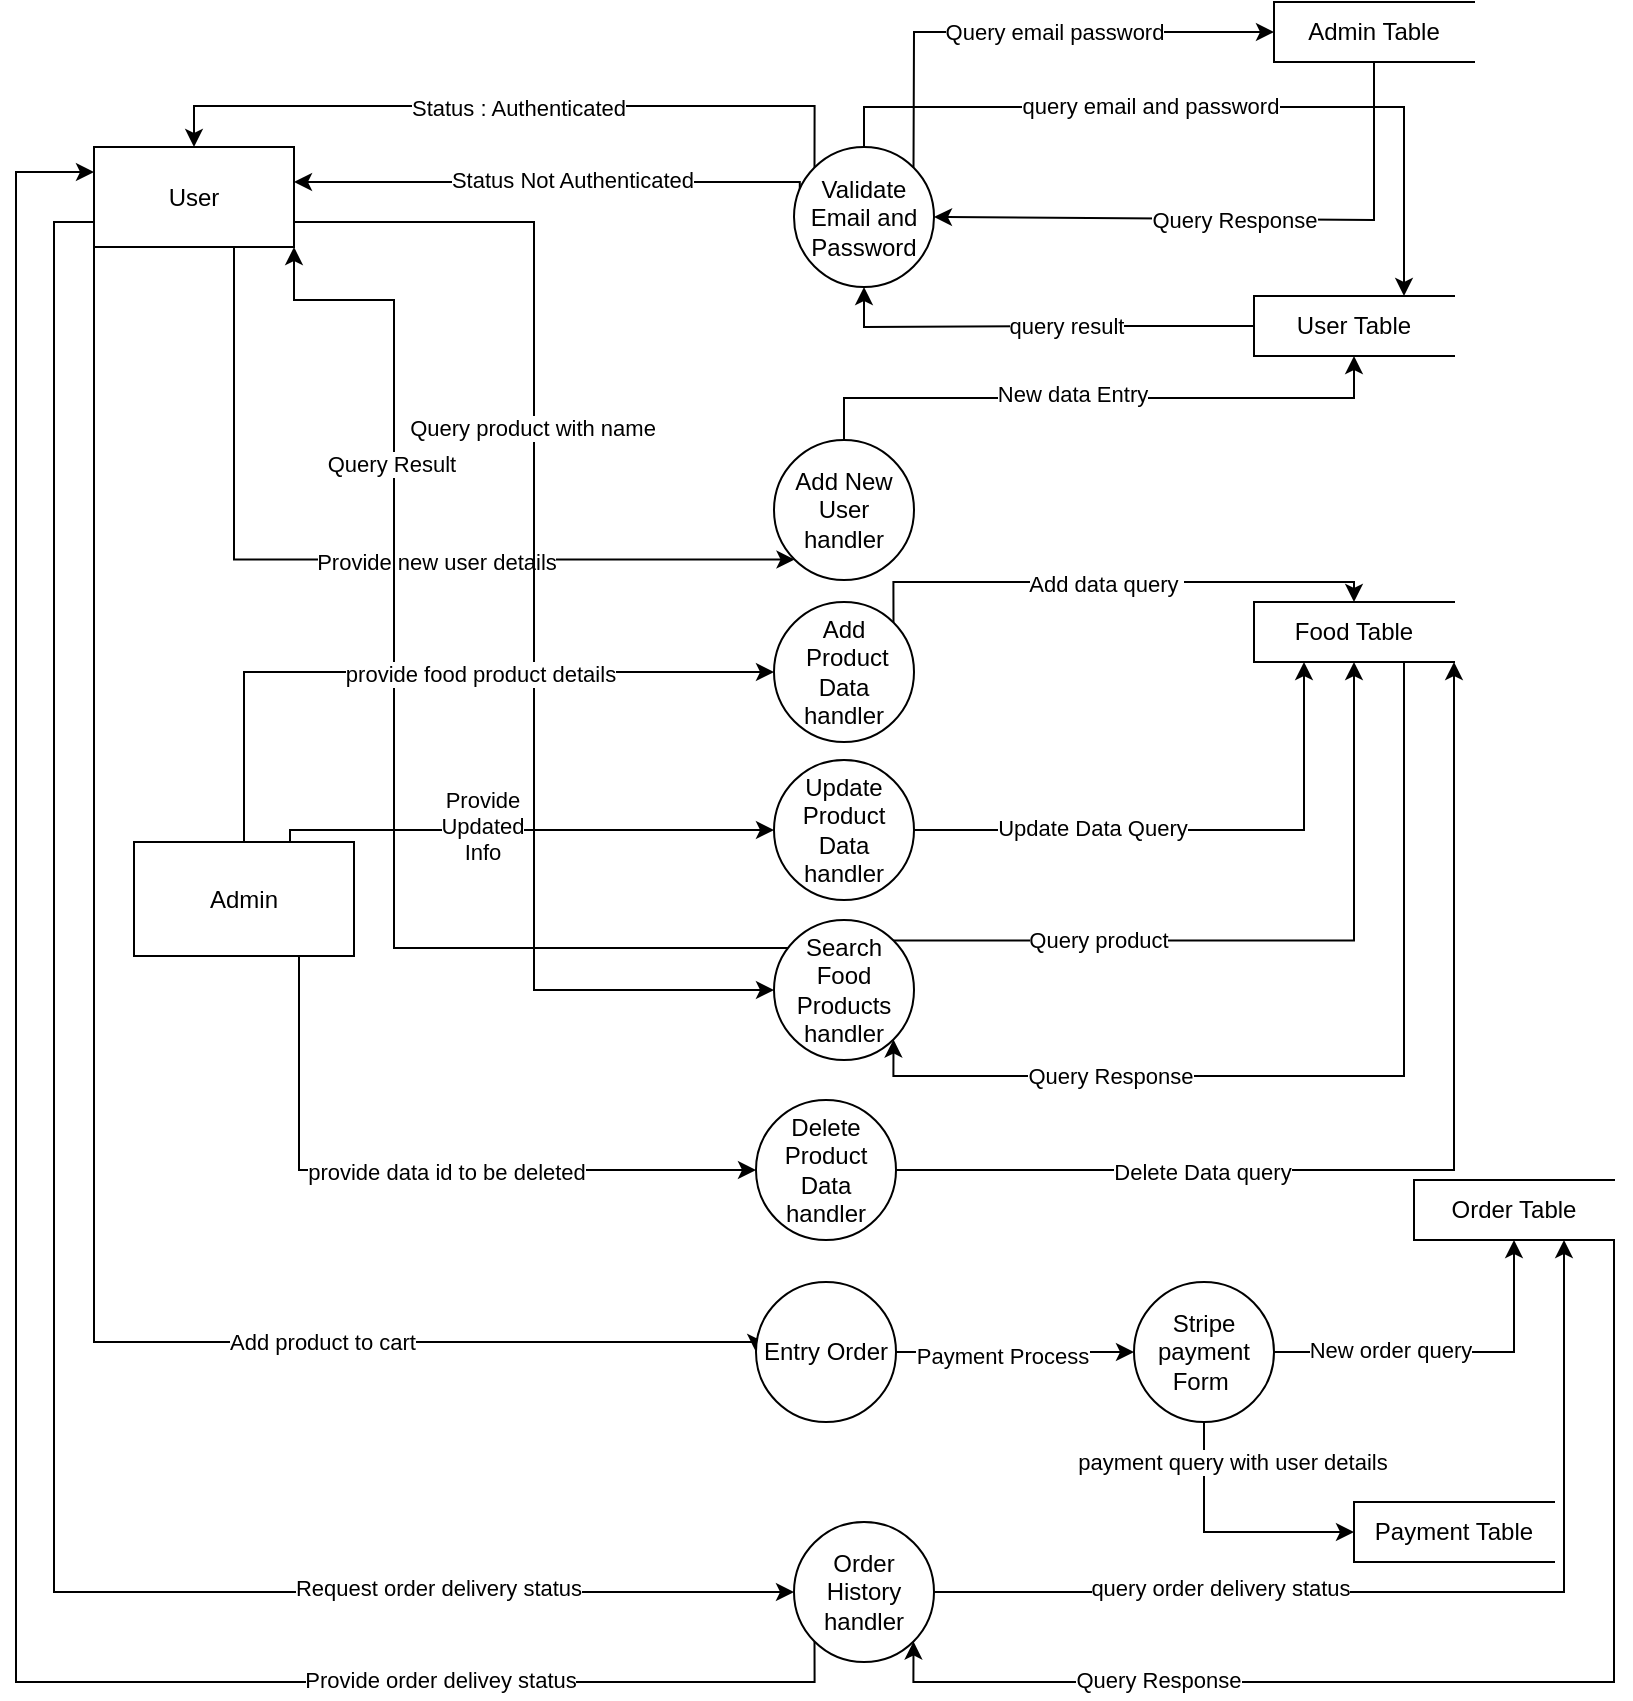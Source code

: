 <mxfile version="24.7.16">
  <diagram name="Page-1" id="bTeFORcYH4NJHquGIz-w">
    <mxGraphModel dx="1387" dy="437" grid="1" gridSize="10" guides="1" tooltips="1" connect="1" arrows="1" fold="1" page="1" pageScale="1" pageWidth="850" pageHeight="1100" math="0" shadow="0">
      <root>
        <mxCell id="0" />
        <mxCell id="1" parent="0" />
        <mxCell id="8M_Mbj_AWUgq23SxY0lT-14" style="edgeStyle=orthogonalEdgeStyle;rounded=0;orthogonalLoop=1;jettySize=auto;html=1;exitX=0.041;exitY=0.333;exitDx=0;exitDy=0;exitPerimeter=0;entryX=1;entryY=0.35;entryDx=0;entryDy=0;entryPerimeter=0;" edge="1" parent="1" source="8M_Mbj_AWUgq23SxY0lT-10" target="8M_Mbj_AWUgq23SxY0lT-11">
          <mxGeometry relative="1" as="geometry">
            <mxPoint x="161" y="187" as="targetPoint" />
            <Array as="points">
              <mxPoint x="403" y="160" />
            </Array>
          </mxGeometry>
        </mxCell>
        <mxCell id="8M_Mbj_AWUgq23SxY0lT-65" value="Status Not Authenticated" style="edgeLabel;html=1;align=center;verticalAlign=middle;resizable=0;points=[];" vertex="1" connectable="0" parent="8M_Mbj_AWUgq23SxY0lT-14">
          <mxGeometry x="-0.069" y="-1" relative="1" as="geometry">
            <mxPoint x="1" as="offset" />
          </mxGeometry>
        </mxCell>
        <mxCell id="8M_Mbj_AWUgq23SxY0lT-30" style="edgeStyle=orthogonalEdgeStyle;rounded=0;orthogonalLoop=1;jettySize=auto;html=1;exitX=0.5;exitY=0;exitDx=0;exitDy=0;entryX=0.75;entryY=0;entryDx=0;entryDy=0;" edge="1" parent="1" source="8M_Mbj_AWUgq23SxY0lT-10" target="8M_Mbj_AWUgq23SxY0lT-16">
          <mxGeometry relative="1" as="geometry" />
        </mxCell>
        <mxCell id="8M_Mbj_AWUgq23SxY0lT-31" value="query email and password" style="edgeLabel;html=1;align=center;verticalAlign=middle;resizable=0;points=[];" vertex="1" connectable="0" parent="8M_Mbj_AWUgq23SxY0lT-30">
          <mxGeometry x="-0.152" y="1" relative="1" as="geometry">
            <mxPoint as="offset" />
          </mxGeometry>
        </mxCell>
        <mxCell id="8M_Mbj_AWUgq23SxY0lT-63" style="edgeStyle=orthogonalEdgeStyle;rounded=0;orthogonalLoop=1;jettySize=auto;html=1;exitX=0;exitY=0;exitDx=0;exitDy=0;entryX=0.5;entryY=0;entryDx=0;entryDy=0;" edge="1" parent="1" source="8M_Mbj_AWUgq23SxY0lT-10" target="8M_Mbj_AWUgq23SxY0lT-11">
          <mxGeometry relative="1" as="geometry">
            <Array as="points">
              <mxPoint x="410" y="122" />
              <mxPoint x="100" y="122" />
            </Array>
          </mxGeometry>
        </mxCell>
        <mxCell id="8M_Mbj_AWUgq23SxY0lT-64" value="Status : Authenticated" style="edgeLabel;html=1;align=center;verticalAlign=middle;resizable=0;points=[];" vertex="1" connectable="0" parent="8M_Mbj_AWUgq23SxY0lT-63">
          <mxGeometry x="-0.006" y="1" relative="1" as="geometry">
            <mxPoint as="offset" />
          </mxGeometry>
        </mxCell>
        <mxCell id="8M_Mbj_AWUgq23SxY0lT-10" value="Validate Email and Password" style="ellipse;whiteSpace=wrap;html=1;aspect=fixed;" vertex="1" parent="1">
          <mxGeometry x="400" y="142.5" width="70" height="70" as="geometry" />
        </mxCell>
        <mxCell id="8M_Mbj_AWUgq23SxY0lT-57" style="edgeStyle=orthogonalEdgeStyle;rounded=0;orthogonalLoop=1;jettySize=auto;html=1;exitX=0.75;exitY=1;exitDx=0;exitDy=0;entryX=0;entryY=1;entryDx=0;entryDy=0;" edge="1" parent="1" source="8M_Mbj_AWUgq23SxY0lT-11" target="8M_Mbj_AWUgq23SxY0lT-34">
          <mxGeometry relative="1" as="geometry">
            <Array as="points">
              <mxPoint x="120" y="349" />
            </Array>
          </mxGeometry>
        </mxCell>
        <mxCell id="8M_Mbj_AWUgq23SxY0lT-58" value="Provide new user details" style="edgeLabel;html=1;align=center;verticalAlign=middle;resizable=0;points=[];" vertex="1" connectable="0" parent="8M_Mbj_AWUgq23SxY0lT-57">
          <mxGeometry x="0.191" y="-1" relative="1" as="geometry">
            <mxPoint x="-1" as="offset" />
          </mxGeometry>
        </mxCell>
        <mxCell id="8M_Mbj_AWUgq23SxY0lT-71" style="edgeStyle=orthogonalEdgeStyle;rounded=0;orthogonalLoop=1;jettySize=auto;html=1;exitX=0;exitY=1;exitDx=0;exitDy=0;entryX=0;entryY=0.5;entryDx=0;entryDy=0;" edge="1" parent="1" source="8M_Mbj_AWUgq23SxY0lT-11" target="8M_Mbj_AWUgq23SxY0lT-72">
          <mxGeometry relative="1" as="geometry">
            <mxPoint x="381" y="720" as="targetPoint" />
            <Array as="points">
              <mxPoint x="50" y="740" />
              <mxPoint x="381" y="740" />
            </Array>
          </mxGeometry>
        </mxCell>
        <mxCell id="8M_Mbj_AWUgq23SxY0lT-73" value="Add product to cart" style="edgeLabel;html=1;align=center;verticalAlign=middle;resizable=0;points=[];" vertex="1" connectable="0" parent="8M_Mbj_AWUgq23SxY0lT-71">
          <mxGeometry x="0.498" relative="1" as="geometry">
            <mxPoint as="offset" />
          </mxGeometry>
        </mxCell>
        <mxCell id="8M_Mbj_AWUgq23SxY0lT-91" style="edgeStyle=orthogonalEdgeStyle;rounded=0;orthogonalLoop=1;jettySize=auto;html=1;exitX=0;exitY=0.75;exitDx=0;exitDy=0;entryX=0;entryY=0.5;entryDx=0;entryDy=0;" edge="1" parent="1" source="8M_Mbj_AWUgq23SxY0lT-11" target="8M_Mbj_AWUgq23SxY0lT-90">
          <mxGeometry relative="1" as="geometry" />
        </mxCell>
        <mxCell id="8M_Mbj_AWUgq23SxY0lT-92" value="Request order delivery status" style="edgeLabel;html=1;align=center;verticalAlign=middle;resizable=0;points=[];" vertex="1" connectable="0" parent="8M_Mbj_AWUgq23SxY0lT-91">
          <mxGeometry x="0.669" y="2" relative="1" as="geometry">
            <mxPoint as="offset" />
          </mxGeometry>
        </mxCell>
        <mxCell id="8M_Mbj_AWUgq23SxY0lT-11" value="User" style="rounded=0;whiteSpace=wrap;html=1;" vertex="1" parent="1">
          <mxGeometry x="50" y="142.5" width="100" height="50" as="geometry" />
        </mxCell>
        <mxCell id="8M_Mbj_AWUgq23SxY0lT-47" style="edgeStyle=orthogonalEdgeStyle;rounded=0;orthogonalLoop=1;jettySize=auto;html=1;exitX=1;exitY=0;exitDx=0;exitDy=0;entryX=0.5;entryY=1;entryDx=0;entryDy=0;" edge="1" parent="1" source="8M_Mbj_AWUgq23SxY0lT-15" target="8M_Mbj_AWUgq23SxY0lT-18">
          <mxGeometry relative="1" as="geometry" />
        </mxCell>
        <mxCell id="8M_Mbj_AWUgq23SxY0lT-49" value="Query product" style="edgeLabel;html=1;align=center;verticalAlign=middle;resizable=0;points=[];" vertex="1" connectable="0" parent="8M_Mbj_AWUgq23SxY0lT-47">
          <mxGeometry x="-0.448" y="1" relative="1" as="geometry">
            <mxPoint as="offset" />
          </mxGeometry>
        </mxCell>
        <mxCell id="8M_Mbj_AWUgq23SxY0lT-55" style="edgeStyle=orthogonalEdgeStyle;rounded=0;orthogonalLoop=1;jettySize=auto;html=1;exitX=0;exitY=1;exitDx=0;exitDy=0;entryX=1;entryY=1;entryDx=0;entryDy=0;" edge="1" parent="1" source="8M_Mbj_AWUgq23SxY0lT-15" target="8M_Mbj_AWUgq23SxY0lT-11">
          <mxGeometry relative="1" as="geometry">
            <Array as="points">
              <mxPoint x="200" y="543" />
              <mxPoint x="200" y="219" />
            </Array>
          </mxGeometry>
        </mxCell>
        <mxCell id="8M_Mbj_AWUgq23SxY0lT-56" value="Query Result&amp;nbsp;" style="edgeLabel;html=1;align=center;verticalAlign=middle;resizable=0;points=[];" vertex="1" connectable="0" parent="8M_Mbj_AWUgq23SxY0lT-55">
          <mxGeometry x="0.514" y="-3" relative="1" as="geometry">
            <mxPoint x="-3" y="1" as="offset" />
          </mxGeometry>
        </mxCell>
        <mxCell id="8M_Mbj_AWUgq23SxY0lT-15" value="Search Food Products handler" style="ellipse;whiteSpace=wrap;html=1;aspect=fixed;" vertex="1" parent="1">
          <mxGeometry x="390" y="529" width="70" height="70" as="geometry" />
        </mxCell>
        <mxCell id="8M_Mbj_AWUgq23SxY0lT-32" style="edgeStyle=orthogonalEdgeStyle;rounded=0;orthogonalLoop=1;jettySize=auto;html=1;exitX=0;exitY=0.5;exitDx=0;exitDy=0;entryX=0.5;entryY=1;entryDx=0;entryDy=0;" edge="1" parent="1" source="8M_Mbj_AWUgq23SxY0lT-16" target="8M_Mbj_AWUgq23SxY0lT-10">
          <mxGeometry relative="1" as="geometry" />
        </mxCell>
        <mxCell id="8M_Mbj_AWUgq23SxY0lT-33" value="query result" style="edgeLabel;html=1;align=center;verticalAlign=middle;resizable=0;points=[];" vertex="1" connectable="0" parent="8M_Mbj_AWUgq23SxY0lT-32">
          <mxGeometry x="-0.119" y="-1" relative="1" as="geometry">
            <mxPoint as="offset" />
          </mxGeometry>
        </mxCell>
        <mxCell id="8M_Mbj_AWUgq23SxY0lT-16" value="User Table" style="html=1;dashed=0;whiteSpace=wrap;shape=partialRectangle;right=0;" vertex="1" parent="1">
          <mxGeometry x="630" y="217" width="100" height="30" as="geometry" />
        </mxCell>
        <mxCell id="8M_Mbj_AWUgq23SxY0lT-17" value="Admin Table" style="html=1;dashed=0;whiteSpace=wrap;shape=partialRectangle;right=0;" vertex="1" parent="1">
          <mxGeometry x="640" y="70" width="100" height="30" as="geometry" />
        </mxCell>
        <mxCell id="8M_Mbj_AWUgq23SxY0lT-50" style="edgeStyle=orthogonalEdgeStyle;rounded=0;orthogonalLoop=1;jettySize=auto;html=1;exitX=0.75;exitY=1;exitDx=0;exitDy=0;entryX=1;entryY=1;entryDx=0;entryDy=0;" edge="1" parent="1" source="8M_Mbj_AWUgq23SxY0lT-18" target="8M_Mbj_AWUgq23SxY0lT-15">
          <mxGeometry relative="1" as="geometry">
            <mxPoint x="705" y="419" as="sourcePoint" />
            <mxPoint x="450" y="543" as="targetPoint" />
            <Array as="points">
              <mxPoint x="705" y="607" />
            </Array>
          </mxGeometry>
        </mxCell>
        <mxCell id="8M_Mbj_AWUgq23SxY0lT-52" value="Query Response" style="edgeLabel;html=1;align=center;verticalAlign=middle;resizable=0;points=[];" vertex="1" connectable="0" parent="8M_Mbj_AWUgq23SxY0lT-50">
          <mxGeometry x="0.473" relative="1" as="geometry">
            <mxPoint as="offset" />
          </mxGeometry>
        </mxCell>
        <mxCell id="8M_Mbj_AWUgq23SxY0lT-18" value="Food Table" style="html=1;dashed=0;whiteSpace=wrap;shape=partialRectangle;right=0;" vertex="1" parent="1">
          <mxGeometry x="630" y="370" width="100" height="30" as="geometry" />
        </mxCell>
        <mxCell id="8M_Mbj_AWUgq23SxY0lT-43" style="edgeStyle=orthogonalEdgeStyle;rounded=0;orthogonalLoop=1;jettySize=auto;html=1;exitX=1;exitY=0.5;exitDx=0;exitDy=0;entryX=0.25;entryY=1;entryDx=0;entryDy=0;" edge="1" parent="1" source="8M_Mbj_AWUgq23SxY0lT-19" target="8M_Mbj_AWUgq23SxY0lT-18">
          <mxGeometry relative="1" as="geometry" />
        </mxCell>
        <mxCell id="8M_Mbj_AWUgq23SxY0lT-44" value="Update Data Query" style="edgeLabel;html=1;align=center;verticalAlign=middle;resizable=0;points=[];" vertex="1" connectable="0" parent="8M_Mbj_AWUgq23SxY0lT-43">
          <mxGeometry x="-0.376" y="1" relative="1" as="geometry">
            <mxPoint x="2" as="offset" />
          </mxGeometry>
        </mxCell>
        <mxCell id="8M_Mbj_AWUgq23SxY0lT-19" value="Update Product Data handler" style="ellipse;whiteSpace=wrap;html=1;aspect=fixed;" vertex="1" parent="1">
          <mxGeometry x="390" y="449" width="70" height="70" as="geometry" />
        </mxCell>
        <mxCell id="8M_Mbj_AWUgq23SxY0lT-61" style="edgeStyle=orthogonalEdgeStyle;rounded=0;orthogonalLoop=1;jettySize=auto;html=1;exitX=1;exitY=0.5;exitDx=0;exitDy=0;entryX=1;entryY=1;entryDx=0;entryDy=0;" edge="1" parent="1" source="8M_Mbj_AWUgq23SxY0lT-21" target="8M_Mbj_AWUgq23SxY0lT-18">
          <mxGeometry relative="1" as="geometry" />
        </mxCell>
        <mxCell id="8M_Mbj_AWUgq23SxY0lT-62" value="Delete Data query" style="edgeLabel;html=1;align=center;verticalAlign=middle;resizable=0;points=[];" vertex="1" connectable="0" parent="8M_Mbj_AWUgq23SxY0lT-61">
          <mxGeometry x="-0.426" y="-1" relative="1" as="geometry">
            <mxPoint as="offset" />
          </mxGeometry>
        </mxCell>
        <mxCell id="8M_Mbj_AWUgq23SxY0lT-21" value="Delete Product Data handler" style="ellipse;whiteSpace=wrap;html=1;aspect=fixed;" vertex="1" parent="1">
          <mxGeometry x="381" y="619" width="70" height="70" as="geometry" />
        </mxCell>
        <mxCell id="8M_Mbj_AWUgq23SxY0lT-95" style="edgeStyle=orthogonalEdgeStyle;rounded=0;orthogonalLoop=1;jettySize=auto;html=1;exitX=1;exitY=1;exitDx=0;exitDy=0;entryX=1;entryY=1;entryDx=0;entryDy=0;" edge="1" parent="1" source="8M_Mbj_AWUgq23SxY0lT-23" target="8M_Mbj_AWUgq23SxY0lT-90">
          <mxGeometry relative="1" as="geometry">
            <Array as="points">
              <mxPoint x="810" y="910" />
            </Array>
          </mxGeometry>
        </mxCell>
        <mxCell id="8M_Mbj_AWUgq23SxY0lT-96" value="Query Response" style="edgeLabel;html=1;align=center;verticalAlign=middle;resizable=0;points=[];" vertex="1" connectable="0" parent="8M_Mbj_AWUgq23SxY0lT-95">
          <mxGeometry x="0.519" y="-1" relative="1" as="geometry">
            <mxPoint as="offset" />
          </mxGeometry>
        </mxCell>
        <mxCell id="8M_Mbj_AWUgq23SxY0lT-23" value="Order Table" style="html=1;dashed=0;whiteSpace=wrap;shape=partialRectangle;right=0;" vertex="1" parent="1">
          <mxGeometry x="710" y="659" width="100" height="30" as="geometry" />
        </mxCell>
        <mxCell id="8M_Mbj_AWUgq23SxY0lT-24" value="" style="endArrow=classic;html=1;rounded=0;exitX=1;exitY=0;exitDx=0;exitDy=0;entryX=0;entryY=0.5;entryDx=0;entryDy=0;" edge="1" parent="1" source="8M_Mbj_AWUgq23SxY0lT-10" target="8M_Mbj_AWUgq23SxY0lT-17">
          <mxGeometry relative="1" as="geometry">
            <mxPoint x="500" y="189" as="sourcePoint" />
            <mxPoint x="600" y="189" as="targetPoint" />
            <Array as="points">
              <mxPoint x="460" y="85" />
            </Array>
          </mxGeometry>
        </mxCell>
        <mxCell id="8M_Mbj_AWUgq23SxY0lT-25" value="Query email password" style="edgeLabel;resizable=0;html=1;;align=center;verticalAlign=middle;" connectable="0" vertex="1" parent="8M_Mbj_AWUgq23SxY0lT-24">
          <mxGeometry relative="1" as="geometry">
            <mxPoint x="14" as="offset" />
          </mxGeometry>
        </mxCell>
        <mxCell id="8M_Mbj_AWUgq23SxY0lT-26" value="" style="endArrow=classic;html=1;rounded=0;exitX=0.5;exitY=1;exitDx=0;exitDy=0;entryX=1;entryY=0.5;entryDx=0;entryDy=0;" edge="1" parent="1" source="8M_Mbj_AWUgq23SxY0lT-17" target="8M_Mbj_AWUgq23SxY0lT-10">
          <mxGeometry relative="1" as="geometry">
            <mxPoint x="500" y="189" as="sourcePoint" />
            <mxPoint x="600" y="189" as="targetPoint" />
            <Array as="points">
              <mxPoint x="690" y="179" />
            </Array>
          </mxGeometry>
        </mxCell>
        <mxCell id="8M_Mbj_AWUgq23SxY0lT-27" value="Query Response" style="edgeLabel;resizable=0;html=1;;align=center;verticalAlign=middle;" connectable="0" vertex="1" parent="8M_Mbj_AWUgq23SxY0lT-26">
          <mxGeometry relative="1" as="geometry" />
        </mxCell>
        <mxCell id="8M_Mbj_AWUgq23SxY0lT-35" style="edgeStyle=orthogonalEdgeStyle;rounded=0;orthogonalLoop=1;jettySize=auto;html=1;exitX=0.5;exitY=0;exitDx=0;exitDy=0;entryX=0.5;entryY=1;entryDx=0;entryDy=0;" edge="1" parent="1" source="8M_Mbj_AWUgq23SxY0lT-34" target="8M_Mbj_AWUgq23SxY0lT-16">
          <mxGeometry relative="1" as="geometry" />
        </mxCell>
        <mxCell id="8M_Mbj_AWUgq23SxY0lT-36" value="New data Entry" style="edgeLabel;html=1;align=center;verticalAlign=middle;resizable=0;points=[];" vertex="1" connectable="0" parent="8M_Mbj_AWUgq23SxY0lT-35">
          <mxGeometry x="-0.09" y="2" relative="1" as="geometry">
            <mxPoint as="offset" />
          </mxGeometry>
        </mxCell>
        <mxCell id="8M_Mbj_AWUgq23SxY0lT-34" value="Add New User handler" style="ellipse;whiteSpace=wrap;html=1;aspect=fixed;" vertex="1" parent="1">
          <mxGeometry x="390" y="289" width="70" height="70" as="geometry" />
        </mxCell>
        <mxCell id="8M_Mbj_AWUgq23SxY0lT-40" style="edgeStyle=orthogonalEdgeStyle;rounded=0;orthogonalLoop=1;jettySize=auto;html=1;exitX=0.75;exitY=0;exitDx=0;exitDy=0;entryX=0;entryY=0.5;entryDx=0;entryDy=0;" edge="1" parent="1" source="8M_Mbj_AWUgq23SxY0lT-37" target="8M_Mbj_AWUgq23SxY0lT-19">
          <mxGeometry relative="1" as="geometry">
            <Array as="points">
              <mxPoint x="148" y="484" />
            </Array>
          </mxGeometry>
        </mxCell>
        <mxCell id="8M_Mbj_AWUgq23SxY0lT-42" value="Provide&lt;br&gt;Updated&lt;br&gt;Info" style="edgeLabel;html=1;align=center;verticalAlign=middle;resizable=0;points=[];" vertex="1" connectable="0" parent="8M_Mbj_AWUgq23SxY0lT-40">
          <mxGeometry x="-0.162" y="2" relative="1" as="geometry">
            <mxPoint as="offset" />
          </mxGeometry>
        </mxCell>
        <mxCell id="8M_Mbj_AWUgq23SxY0lT-45" style="edgeStyle=orthogonalEdgeStyle;rounded=0;orthogonalLoop=1;jettySize=auto;html=1;exitX=1;exitY=0.75;exitDx=0;exitDy=0;entryX=0;entryY=0.5;entryDx=0;entryDy=0;" edge="1" parent="1" source="8M_Mbj_AWUgq23SxY0lT-11" target="8M_Mbj_AWUgq23SxY0lT-15">
          <mxGeometry relative="1" as="geometry" />
        </mxCell>
        <mxCell id="8M_Mbj_AWUgq23SxY0lT-46" value="Query product&amp;nbsp;with&amp;nbsp;name" style="edgeLabel;html=1;align=center;verticalAlign=middle;resizable=0;points=[];" vertex="1" connectable="0" parent="8M_Mbj_AWUgq23SxY0lT-45">
          <mxGeometry x="-0.01" y="-2" relative="1" as="geometry">
            <mxPoint x="1" y="-86" as="offset" />
          </mxGeometry>
        </mxCell>
        <mxCell id="8M_Mbj_AWUgq23SxY0lT-59" style="edgeStyle=orthogonalEdgeStyle;rounded=0;orthogonalLoop=1;jettySize=auto;html=1;exitX=0.75;exitY=1;exitDx=0;exitDy=0;entryX=0;entryY=0.5;entryDx=0;entryDy=0;" edge="1" parent="1" source="8M_Mbj_AWUgq23SxY0lT-37" target="8M_Mbj_AWUgq23SxY0lT-21">
          <mxGeometry relative="1" as="geometry" />
        </mxCell>
        <mxCell id="8M_Mbj_AWUgq23SxY0lT-60" value="provide data id to be deleted" style="edgeLabel;html=1;align=center;verticalAlign=middle;resizable=0;points=[];" vertex="1" connectable="0" parent="8M_Mbj_AWUgq23SxY0lT-59">
          <mxGeometry x="0.073" y="-1" relative="1" as="geometry">
            <mxPoint as="offset" />
          </mxGeometry>
        </mxCell>
        <mxCell id="8M_Mbj_AWUgq23SxY0lT-67" style="edgeStyle=orthogonalEdgeStyle;rounded=0;orthogonalLoop=1;jettySize=auto;html=1;exitX=0.5;exitY=0;exitDx=0;exitDy=0;entryX=0;entryY=0.5;entryDx=0;entryDy=0;" edge="1" parent="1" source="8M_Mbj_AWUgq23SxY0lT-37" target="8M_Mbj_AWUgq23SxY0lT-66">
          <mxGeometry relative="1" as="geometry" />
        </mxCell>
        <mxCell id="8M_Mbj_AWUgq23SxY0lT-68" value="provide food product details" style="edgeLabel;html=1;align=center;verticalAlign=middle;resizable=0;points=[];" vertex="1" connectable="0" parent="8M_Mbj_AWUgq23SxY0lT-67">
          <mxGeometry x="0.159" y="-1" relative="1" as="geometry">
            <mxPoint as="offset" />
          </mxGeometry>
        </mxCell>
        <mxCell id="8M_Mbj_AWUgq23SxY0lT-37" value="Admin" style="rounded=0;whiteSpace=wrap;html=1;" vertex="1" parent="1">
          <mxGeometry x="70" y="490" width="110" height="57" as="geometry" />
        </mxCell>
        <mxCell id="8M_Mbj_AWUgq23SxY0lT-69" style="edgeStyle=orthogonalEdgeStyle;rounded=0;orthogonalLoop=1;jettySize=auto;html=1;exitX=1;exitY=0;exitDx=0;exitDy=0;entryX=0.5;entryY=0;entryDx=0;entryDy=0;" edge="1" parent="1" source="8M_Mbj_AWUgq23SxY0lT-66" target="8M_Mbj_AWUgq23SxY0lT-18">
          <mxGeometry relative="1" as="geometry">
            <Array as="points">
              <mxPoint x="450" y="360" />
              <mxPoint x="680" y="360" />
            </Array>
          </mxGeometry>
        </mxCell>
        <mxCell id="8M_Mbj_AWUgq23SxY0lT-70" value="Add data query&amp;nbsp;" style="edgeLabel;html=1;align=center;verticalAlign=middle;resizable=0;points=[];" vertex="1" connectable="0" parent="8M_Mbj_AWUgq23SxY0lT-69">
          <mxGeometry x="-0.034" y="-1" relative="1" as="geometry">
            <mxPoint as="offset" />
          </mxGeometry>
        </mxCell>
        <mxCell id="8M_Mbj_AWUgq23SxY0lT-66" value="Add&lt;br&gt;&amp;nbsp;Product Data handler" style="ellipse;whiteSpace=wrap;html=1;aspect=fixed;" vertex="1" parent="1">
          <mxGeometry x="390" y="370" width="70" height="70" as="geometry" />
        </mxCell>
        <mxCell id="8M_Mbj_AWUgq23SxY0lT-79" style="edgeStyle=orthogonalEdgeStyle;rounded=0;orthogonalLoop=1;jettySize=auto;html=1;exitX=1;exitY=0.5;exitDx=0;exitDy=0;entryX=0;entryY=0.5;entryDx=0;entryDy=0;" edge="1" parent="1" source="8M_Mbj_AWUgq23SxY0lT-72" target="8M_Mbj_AWUgq23SxY0lT-78">
          <mxGeometry relative="1" as="geometry" />
        </mxCell>
        <mxCell id="8M_Mbj_AWUgq23SxY0lT-80" value="Payment Process" style="edgeLabel;html=1;align=center;verticalAlign=middle;resizable=0;points=[];" vertex="1" connectable="0" parent="8M_Mbj_AWUgq23SxY0lT-79">
          <mxGeometry x="-0.11" y="-2" relative="1" as="geometry">
            <mxPoint as="offset" />
          </mxGeometry>
        </mxCell>
        <mxCell id="8M_Mbj_AWUgq23SxY0lT-72" value="Entry Order" style="ellipse;whiteSpace=wrap;html=1;aspect=fixed;" vertex="1" parent="1">
          <mxGeometry x="381" y="710" width="70" height="70" as="geometry" />
        </mxCell>
        <mxCell id="8M_Mbj_AWUgq23SxY0lT-82" style="edgeStyle=orthogonalEdgeStyle;rounded=0;orthogonalLoop=1;jettySize=auto;html=1;exitX=0.5;exitY=1;exitDx=0;exitDy=0;entryX=0;entryY=0.5;entryDx=0;entryDy=0;" edge="1" parent="1" source="8M_Mbj_AWUgq23SxY0lT-78" target="8M_Mbj_AWUgq23SxY0lT-81">
          <mxGeometry relative="1" as="geometry" />
        </mxCell>
        <mxCell id="8M_Mbj_AWUgq23SxY0lT-83" value="payment query with user details" style="edgeLabel;html=1;align=center;verticalAlign=middle;resizable=0;points=[];" vertex="1" connectable="0" parent="8M_Mbj_AWUgq23SxY0lT-82">
          <mxGeometry x="-0.152" y="1" relative="1" as="geometry">
            <mxPoint x="14" y="-34" as="offset" />
          </mxGeometry>
        </mxCell>
        <mxCell id="8M_Mbj_AWUgq23SxY0lT-84" style="edgeStyle=orthogonalEdgeStyle;rounded=0;orthogonalLoop=1;jettySize=auto;html=1;exitX=1;exitY=0.5;exitDx=0;exitDy=0;entryX=0.5;entryY=1;entryDx=0;entryDy=0;" edge="1" parent="1" source="8M_Mbj_AWUgq23SxY0lT-78" target="8M_Mbj_AWUgq23SxY0lT-23">
          <mxGeometry relative="1" as="geometry" />
        </mxCell>
        <mxCell id="8M_Mbj_AWUgq23SxY0lT-85" value="New order query" style="edgeLabel;html=1;align=center;verticalAlign=middle;resizable=0;points=[];" vertex="1" connectable="0" parent="8M_Mbj_AWUgq23SxY0lT-84">
          <mxGeometry x="-0.343" y="1" relative="1" as="geometry">
            <mxPoint as="offset" />
          </mxGeometry>
        </mxCell>
        <mxCell id="8M_Mbj_AWUgq23SxY0lT-78" value="Stripe payment Form&amp;nbsp;" style="ellipse;whiteSpace=wrap;html=1;aspect=fixed;" vertex="1" parent="1">
          <mxGeometry x="570" y="710" width="70" height="70" as="geometry" />
        </mxCell>
        <mxCell id="8M_Mbj_AWUgq23SxY0lT-81" value="Payment Table" style="html=1;dashed=0;whiteSpace=wrap;shape=partialRectangle;right=0;" vertex="1" parent="1">
          <mxGeometry x="680" y="820" width="100" height="30" as="geometry" />
        </mxCell>
        <mxCell id="8M_Mbj_AWUgq23SxY0lT-93" style="edgeStyle=orthogonalEdgeStyle;rounded=0;orthogonalLoop=1;jettySize=auto;html=1;exitX=1;exitY=0.5;exitDx=0;exitDy=0;entryX=0.75;entryY=1;entryDx=0;entryDy=0;" edge="1" parent="1" source="8M_Mbj_AWUgq23SxY0lT-90" target="8M_Mbj_AWUgq23SxY0lT-23">
          <mxGeometry relative="1" as="geometry" />
        </mxCell>
        <mxCell id="8M_Mbj_AWUgq23SxY0lT-94" value="query order delivery status" style="edgeLabel;html=1;align=center;verticalAlign=middle;resizable=0;points=[];" vertex="1" connectable="0" parent="8M_Mbj_AWUgq23SxY0lT-93">
          <mxGeometry x="-0.42" y="2" relative="1" as="geometry">
            <mxPoint as="offset" />
          </mxGeometry>
        </mxCell>
        <mxCell id="8M_Mbj_AWUgq23SxY0lT-97" style="edgeStyle=orthogonalEdgeStyle;rounded=0;orthogonalLoop=1;jettySize=auto;html=1;exitX=0;exitY=1;exitDx=0;exitDy=0;entryX=0;entryY=0.25;entryDx=0;entryDy=0;" edge="1" parent="1" source="8M_Mbj_AWUgq23SxY0lT-90" target="8M_Mbj_AWUgq23SxY0lT-11">
          <mxGeometry relative="1" as="geometry">
            <mxPoint x="351.251" y="959.749" as="sourcePoint" />
            <mxPoint x="10" y="155" as="targetPoint" />
            <Array as="points">
              <mxPoint x="11" y="910" />
              <mxPoint x="11" y="155" />
            </Array>
          </mxGeometry>
        </mxCell>
        <mxCell id="8M_Mbj_AWUgq23SxY0lT-98" value="Provide order delivey status" style="edgeLabel;html=1;align=center;verticalAlign=middle;resizable=0;points=[];" vertex="1" connectable="0" parent="8M_Mbj_AWUgq23SxY0lT-97">
          <mxGeometry x="-0.658" y="-1" relative="1" as="geometry">
            <mxPoint as="offset" />
          </mxGeometry>
        </mxCell>
        <mxCell id="8M_Mbj_AWUgq23SxY0lT-90" value="Order History handler" style="ellipse;whiteSpace=wrap;html=1;aspect=fixed;" vertex="1" parent="1">
          <mxGeometry x="400" y="830" width="70" height="70" as="geometry" />
        </mxCell>
      </root>
    </mxGraphModel>
  </diagram>
</mxfile>
